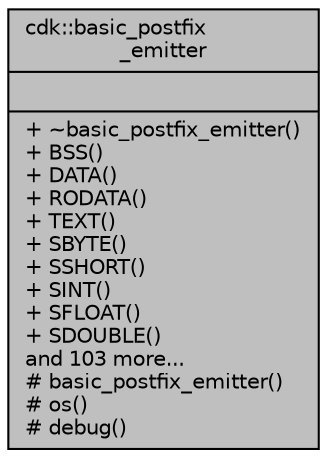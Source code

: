 digraph "cdk::basic_postfix_emitter"
{
  edge [fontname="Helvetica",fontsize="10",labelfontname="Helvetica",labelfontsize="10"];
  node [fontname="Helvetica",fontsize="10",shape=record];
  Node3 [label="{cdk::basic_postfix\l_emitter\n||+ ~basic_postfix_emitter()\l+ BSS()\l+ DATA()\l+ RODATA()\l+ TEXT()\l+ SBYTE()\l+ SSHORT()\l+ SINT()\l+ SFLOAT()\l+ SDOUBLE()\land 103 more...\l# basic_postfix_emitter()\l# os()\l# debug()\l}",height=0.2,width=0.4,color="black", fillcolor="grey75", style="filled", fontcolor="black"];
}
